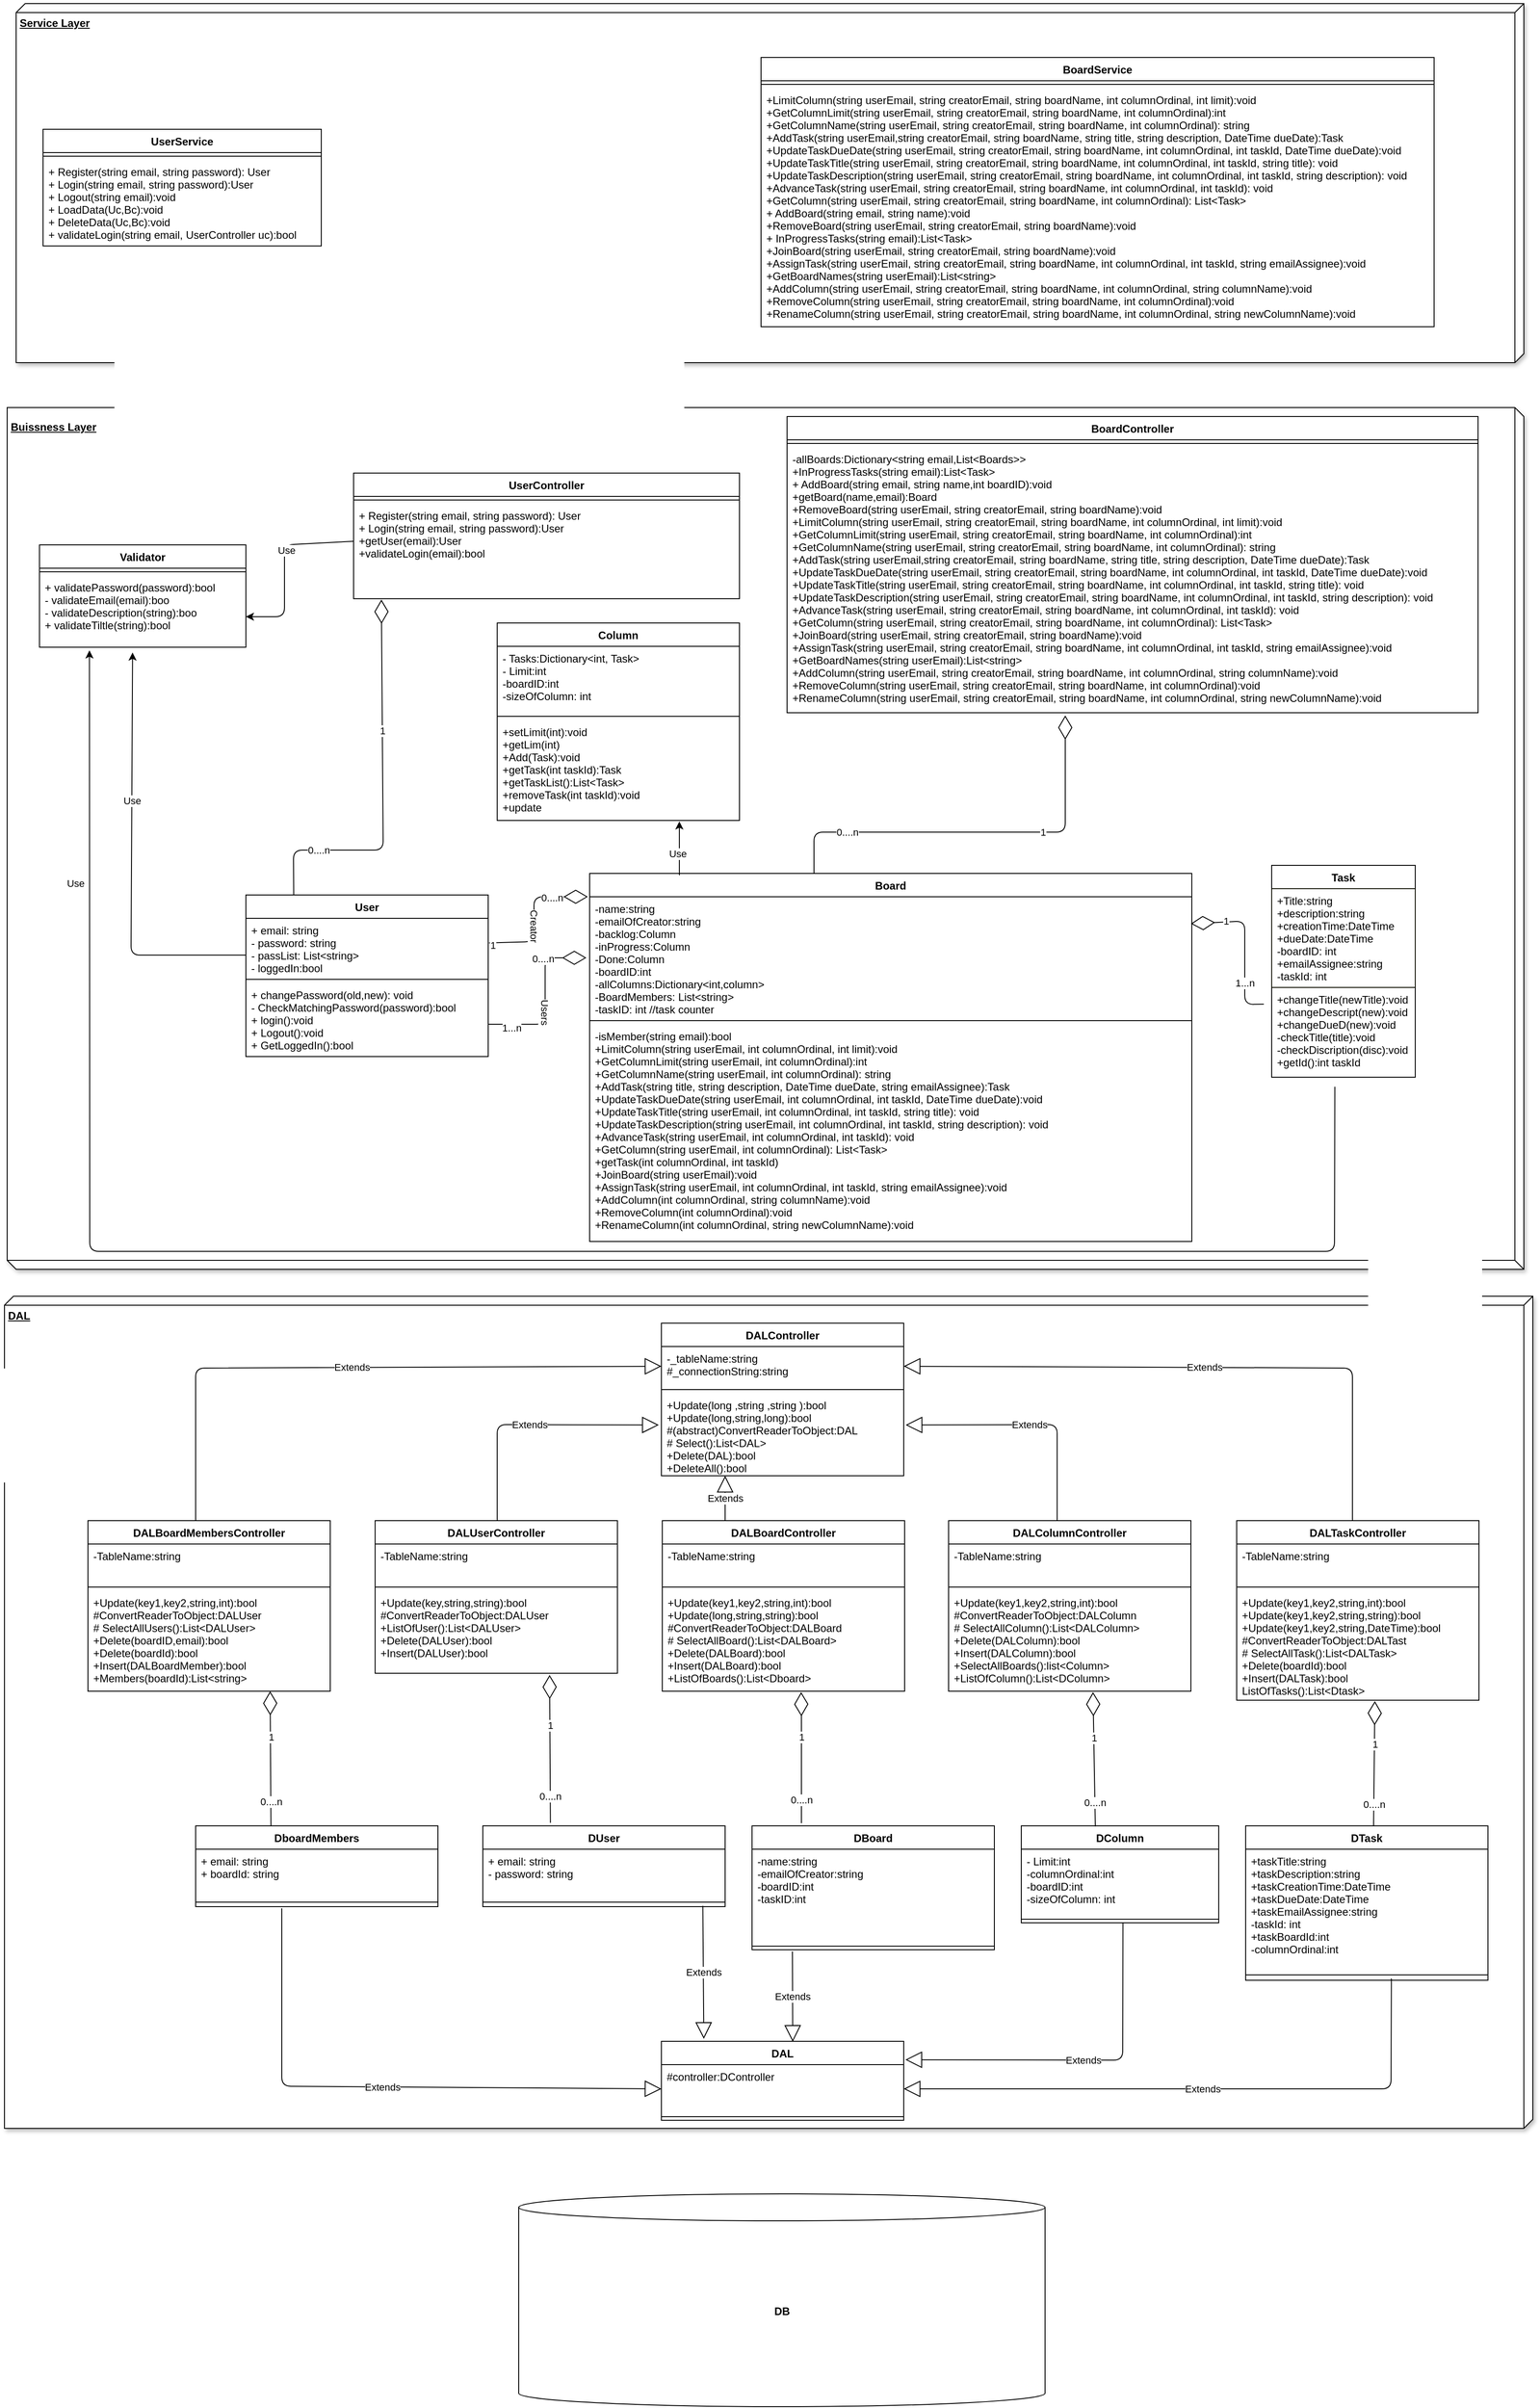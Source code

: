 <mxfile version="14.5.1" type="device"><diagram id="-UawwSLYcV3KnM52v56i" name="‫עמוד-1‬"><mxGraphModel dx="768" dy="5163" grid="1" gridSize="10" guides="1" tooltips="1" connect="1" arrows="1" fold="1" page="1" pageScale="1" pageWidth="3300" pageHeight="4681" math="0" shadow="0"><root><mxCell id="0"/><mxCell id="1" parent="0"/><mxCell id="hSRrn9K8613Z1AMQ--N6-12" value="&lt;b&gt;&lt;font style=&quot;font-size: 12px&quot;&gt;Buissness Layer&lt;/font&gt;&lt;/b&gt;" style="verticalAlign=top;align=left;spacingTop=8;spacingLeft=2;spacingRight=12;shape=cube;size=10;direction=west;fontStyle=4;html=1;shadow=1;container=1;" parent="1" vertex="1"><mxGeometry x="810" y="-2650" width="1690" height="960" as="geometry"/></mxCell><mxCell id="V9Ifw0niWRjhDq6Z4Wh7-1" value="User" style="swimlane;fontStyle=1;align=center;verticalAlign=top;childLayout=stackLayout;horizontal=1;startSize=26;horizontalStack=0;resizeParent=1;resizeParentMax=0;resizeLast=0;collapsible=1;marginBottom=0;" parent="1" vertex="1"><mxGeometry x="1076" y="-2107" width="270" height="180" as="geometry"/></mxCell><mxCell id="V9Ifw0niWRjhDq6Z4Wh7-2" value="+ email: string&#10;- password: string&#10;- passList: List&lt;string&gt;&#10;- loggedIn:bool&#10;" style="text;strokeColor=none;fillColor=none;align=left;verticalAlign=top;spacingLeft=4;spacingRight=4;overflow=hidden;rotatable=0;points=[[0,0.5],[1,0.5]];portConstraint=eastwest;" parent="V9Ifw0niWRjhDq6Z4Wh7-1" vertex="1"><mxGeometry y="26" width="270" height="64" as="geometry"/></mxCell><mxCell id="V9Ifw0niWRjhDq6Z4Wh7-3" value="" style="line;strokeWidth=1;fillColor=none;align=left;verticalAlign=middle;spacingTop=-1;spacingLeft=3;spacingRight=3;rotatable=0;labelPosition=right;points=[];portConstraint=eastwest;" parent="V9Ifw0niWRjhDq6Z4Wh7-1" vertex="1"><mxGeometry y="90" width="270" height="8" as="geometry"/></mxCell><mxCell id="V9Ifw0niWRjhDq6Z4Wh7-4" value="+ changePassword(old,new): void&#10;- CheckMatchingPassword(password):bool&#10;+ login():void&#10;+ Logout():void&#10;+ GetLoggedIn():bool" style="text;strokeColor=none;fillColor=none;align=left;verticalAlign=top;spacingLeft=4;spacingRight=4;overflow=hidden;rotatable=0;points=[[0,0.5],[1,0.5]];portConstraint=eastwest;" parent="V9Ifw0niWRjhDq6Z4Wh7-1" vertex="1"><mxGeometry y="98" width="270" height="82" as="geometry"/></mxCell><mxCell id="V9Ifw0niWRjhDq6Z4Wh7-5" value="Task" style="swimlane;fontStyle=1;align=center;verticalAlign=top;childLayout=stackLayout;horizontal=1;startSize=26;horizontalStack=0;resizeParent=1;resizeParentMax=0;resizeLast=0;collapsible=1;marginBottom=0;" parent="1" vertex="1"><mxGeometry x="2219" y="-2140" width="160" height="236" as="geometry"/></mxCell><mxCell id="V9Ifw0niWRjhDq6Z4Wh7-6" value="+Title:string&#10;+description:string&#10;+creationTime:DateTime&#10;+dueDate:DateTime&#10;-boardID: int&#10;+emailAssignee:string&#10;-taskId: int" style="text;strokeColor=#0E0F02;align=left;verticalAlign=top;spacingLeft=4;spacingRight=4;overflow=hidden;rotatable=0;points=[[0,0.5],[1,0.5]];portConstraint=eastwest;shadow=0;fillColor=#ffffff;" parent="V9Ifw0niWRjhDq6Z4Wh7-5" vertex="1"><mxGeometry y="26" width="160" height="110" as="geometry"/></mxCell><mxCell id="V9Ifw0niWRjhDq6Z4Wh7-8" value="+changeTitle(newTitle):void&#10;+changeDescript(new):void&#10;+changeDueD(new):void&#10;-checkTitle(title):void&#10;-checkDiscription(disc):void&#10;+getId():int taskId" style="text;strokeColor=none;fillColor=none;align=left;verticalAlign=top;spacingLeft=4;spacingRight=4;overflow=hidden;rotatable=0;points=[[0,0.5],[1,0.5]];portConstraint=eastwest;" parent="V9Ifw0niWRjhDq6Z4Wh7-5" vertex="1"><mxGeometry y="136" width="160" height="100" as="geometry"/></mxCell><mxCell id="V9Ifw0niWRjhDq6Z4Wh7-9" value="Board" style="swimlane;fontStyle=1;align=center;verticalAlign=top;childLayout=stackLayout;horizontal=1;startSize=26;horizontalStack=0;resizeParent=1;resizeParentMax=0;resizeLast=0;collapsible=1;marginBottom=0;" parent="1" vertex="1"><mxGeometry x="1459" y="-2131" width="671" height="410" as="geometry"/></mxCell><mxCell id="V9Ifw0niWRjhDq6Z4Wh7-10" value="-name:string&#10;-emailOfCreator:string&#10;-backlog:Column&#10;-inProgress:Column&#10;-Done:Column&#10;-boardID:int&#10;-allColumns:Dictionary&lt;int,column&gt;&#10;-BoardMembers: List&lt;string&gt;&#10;-taskID: int //task counter" style="text;strokeColor=none;fillColor=none;align=left;verticalAlign=top;spacingLeft=4;spacingRight=4;overflow=hidden;rotatable=0;points=[[0,0.5],[1,0.5]];portConstraint=eastwest;" parent="V9Ifw0niWRjhDq6Z4Wh7-9" vertex="1"><mxGeometry y="26" width="671" height="134" as="geometry"/></mxCell><mxCell id="V9Ifw0niWRjhDq6Z4Wh7-11" value="" style="line;strokeWidth=1;fillColor=none;align=left;verticalAlign=middle;spacingTop=-1;spacingLeft=3;spacingRight=3;rotatable=0;labelPosition=right;points=[];portConstraint=eastwest;" parent="V9Ifw0niWRjhDq6Z4Wh7-9" vertex="1"><mxGeometry y="160" width="671" height="8" as="geometry"/></mxCell><mxCell id="V9Ifw0niWRjhDq6Z4Wh7-12" value="-isMember(string email):bool&#10;+LimitColumn(string userEmail, int columnOrdinal, int limit):void&#10;+GetColumnLimit(string userEmail, int columnOrdinal):int&#10;+GetColumnName(string userEmail, int columnOrdinal): string&#10;+AddTask(string title, string description, DateTime dueDate, string emailAssignee):Task&#10;+UpdateTaskDueDate(string userEmail, int columnOrdinal, int taskId, DateTime dueDate):void&#10;+UpdateTaskTitle(string userEmail, int columnOrdinal, int taskId, string title): void&#10;+UpdateTaskDescription(string userEmail, int columnOrdinal, int taskId, string description): void&#10;+AdvanceTask(string userEmail, int columnOrdinal, int taskId): void&#10;+GetColumn(string userEmail, int columnOrdinal): List&lt;Task&gt;&#10;+getTask(int columnOrdinal, int taskId)&#10;+JoinBoard(string userEmail):void&#10;+AssignTask(string userEmail, int columnOrdinal, int taskId, string emailAssignee):void&#10;+AddColumn(int columnOrdinal, string columnName):void&#10;+RemoveColumn(int columnOrdinal):void&#10;+RenameColumn(int columnOrdinal, string newColumnName):void&#10;" style="text;strokeColor=none;fillColor=none;align=left;verticalAlign=top;spacingLeft=4;spacingRight=4;overflow=hidden;rotatable=0;points=[[0,0.5],[1,0.5]];portConstraint=eastwest;" parent="V9Ifw0niWRjhDq6Z4Wh7-9" vertex="1"><mxGeometry y="168" width="671" height="242" as="geometry"/></mxCell><mxCell id="V9Ifw0niWRjhDq6Z4Wh7-23" value="UserController" style="swimlane;fontStyle=1;align=center;verticalAlign=top;childLayout=stackLayout;horizontal=1;startSize=26;horizontalStack=0;resizeParent=1;resizeParentMax=0;resizeLast=0;collapsible=1;marginBottom=0;" parent="1" vertex="1"><mxGeometry x="1196" y="-2577" width="430" height="140" as="geometry"/></mxCell><mxCell id="V9Ifw0niWRjhDq6Z4Wh7-25" value="" style="line;strokeWidth=1;fillColor=none;align=left;verticalAlign=middle;spacingTop=-1;spacingLeft=3;spacingRight=3;rotatable=0;labelPosition=right;points=[];portConstraint=eastwest;" parent="V9Ifw0niWRjhDq6Z4Wh7-23" vertex="1"><mxGeometry y="26" width="430" height="8" as="geometry"/></mxCell><mxCell id="V9Ifw0niWRjhDq6Z4Wh7-26" value="+ Register(string email, string password): User&#10;+ Login(string email, string password):User&#10;+getUser(email):User&#10;+validateLogin(email):bool&#10;&#10;" style="text;strokeColor=none;fillColor=none;align=left;verticalAlign=top;spacingLeft=4;spacingRight=4;overflow=hidden;rotatable=0;points=[[0,0.5],[1,0.5]];portConstraint=eastwest;" parent="V9Ifw0niWRjhDq6Z4Wh7-23" vertex="1"><mxGeometry y="34" width="430" height="106" as="geometry"/></mxCell><mxCell id="2QGvSO2Ie5XMsrvoMp8g-1" value="" style="endArrow=diamondThin;endFill=0;endSize=24;html=1;entryX=0.072;entryY=1.009;entryDx=0;entryDy=0;entryPerimeter=0;" parent="1" target="V9Ifw0niWRjhDq6Z4Wh7-26" edge="1"><mxGeometry width="160" relative="1" as="geometry"><mxPoint x="1129.29" y="-2107" as="sourcePoint"/><mxPoint x="1228" y="-2247" as="targetPoint"/><Array as="points"><mxPoint x="1129" y="-2157"/><mxPoint x="1229" y="-2157"/></Array></mxGeometry></mxCell><mxCell id="2QGvSO2Ie5XMsrvoMp8g-2" value="0....n" style="edgeLabel;html=1;align=center;verticalAlign=middle;resizable=0;points=[];" parent="2QGvSO2Ie5XMsrvoMp8g-1" vertex="1" connectable="0"><mxGeometry x="-0.638" relative="1" as="geometry"><mxPoint as="offset"/></mxGeometry></mxCell><mxCell id="2QGvSO2Ie5XMsrvoMp8g-3" value="1" style="edgeLabel;html=1;align=center;verticalAlign=middle;resizable=0;points=[];" parent="2QGvSO2Ie5XMsrvoMp8g-1" vertex="1" connectable="0"><mxGeometry x="0.32" relative="1" as="geometry"><mxPoint as="offset"/></mxGeometry></mxCell><mxCell id="2QGvSO2Ie5XMsrvoMp8g-9" value="" style="endArrow=diamondThin;endFill=0;endSize=24;html=1;exitX=0.008;exitY=0.063;exitDx=0;exitDy=0;exitPerimeter=0;" parent="1" edge="1"><mxGeometry x="-0.025" y="10" width="160" relative="1" as="geometry"><mxPoint x="2210.28" y="-1985.4" as="sourcePoint"/><mxPoint x="2129" y="-2075" as="targetPoint"/><Array as="points"><mxPoint x="2189" y="-1985"/><mxPoint x="2189" y="-2038"/><mxPoint x="2189" y="-2015"/><mxPoint x="2189" y="-2078"/></Array><mxPoint as="offset"/></mxGeometry></mxCell><mxCell id="2QGvSO2Ie5XMsrvoMp8g-10" value="1...n" style="edgeLabel;html=1;align=center;verticalAlign=middle;resizable=0;points=[];" parent="2QGvSO2Ie5XMsrvoMp8g-9" vertex="1" connectable="0"><mxGeometry x="-0.584" relative="1" as="geometry"><mxPoint as="offset"/></mxGeometry></mxCell><mxCell id="2QGvSO2Ie5XMsrvoMp8g-11" value="1" style="edgeLabel;html=1;align=center;verticalAlign=middle;resizable=0;points=[];" parent="2QGvSO2Ie5XMsrvoMp8g-9" vertex="1" connectable="0"><mxGeometry x="0.651" y="-1" relative="1" as="geometry"><mxPoint as="offset"/></mxGeometry></mxCell><mxCell id="2QGvSO2Ie5XMsrvoMp8g-13" value="BoardController" style="swimlane;fontStyle=1;align=center;verticalAlign=top;childLayout=stackLayout;horizontal=1;startSize=26;horizontalStack=0;resizeParent=1;resizeParentMax=0;resizeLast=0;collapsible=1;marginBottom=0;" parent="1" vertex="1"><mxGeometry x="1679" y="-2640" width="770" height="330" as="geometry"/></mxCell><mxCell id="2QGvSO2Ie5XMsrvoMp8g-14" value="" style="line;strokeWidth=1;fillColor=none;align=left;verticalAlign=middle;spacingTop=-1;spacingLeft=3;spacingRight=3;rotatable=0;labelPosition=right;points=[];portConstraint=eastwest;" parent="2QGvSO2Ie5XMsrvoMp8g-13" vertex="1"><mxGeometry y="26" width="770" height="8" as="geometry"/></mxCell><mxCell id="2QGvSO2Ie5XMsrvoMp8g-15" value="-allBoards:Dictionary&lt;string email,List&lt;Boards&gt;&gt;&#10;+InProgressTasks(string email):List&lt;Task&gt;&#10;+ AddBoard(string email, string name,int boardID):void&#10;+getBoard(name,email):Board&#10;+RemoveBoard(string userEmail, string creatorEmail, string boardName):void&#10;+LimitColumn(string userEmail, string creatorEmail, string boardName, int columnOrdinal, int limit):void&#10;+GetColumnLimit(string userEmail, string creatorEmail, string boardName, int columnOrdinal):int&#10;+GetColumnName(string userEmail, string creatorEmail, string boardName, int columnOrdinal): string&#10;+AddTask(string userEmail,string creatorEmail, string boardName, string title, string description, DateTime dueDate):Task&#10;+UpdateTaskDueDate(string userEmail, string creatorEmail, string boardName, int columnOrdinal, int taskId, DateTime dueDate):void&#10;+UpdateTaskTitle(string userEmail, string creatorEmail, string boardName, int columnOrdinal, int taskId, string title): void&#10;+UpdateTaskDescription(string userEmail, string creatorEmail, string boardName, int columnOrdinal, int taskId, string description): void&#10;+AdvanceTask(string userEmail, string creatorEmail, string boardName, int columnOrdinal, int taskId): void&#10;+GetColumn(string userEmail, string creatorEmail, string boardName, int columnOrdinal): List&lt;Task&gt;&#10;+JoinBoard(string userEmail, string creatorEmail, string boardName):void&#10;+AssignTask(string userEmail, string creatorEmail, string boardName, int columnOrdinal, int taskId, string emailAssignee):void&#10;+GetBoardNames(string userEmail):List&lt;string&gt;&#10;+AddColumn(string userEmail, string creatorEmail, string boardName, int columnOrdinal, string columnName):void&#10;+RemoveColumn(string userEmail, string creatorEmail, string boardName, int columnOrdinal):void&#10;+RenameColumn(string userEmail, string creatorEmail, string boardName, int columnOrdinal, string newColumnName):void&#10;&#10;&#10;" style="text;strokeColor=none;fillColor=none;align=left;verticalAlign=top;spacingLeft=4;spacingRight=4;overflow=hidden;rotatable=0;points=[[0,0.5],[1,0.5]];portConstraint=eastwest;" parent="2QGvSO2Ie5XMsrvoMp8g-13" vertex="1"><mxGeometry y="34" width="770" height="296" as="geometry"/></mxCell><mxCell id="2QGvSO2Ie5XMsrvoMp8g-33" value="" style="endArrow=diamondThin;endFill=0;endSize=24;html=1;exitX=1.003;exitY=0.857;exitDx=0;exitDy=0;exitPerimeter=0;" parent="1" edge="1"><mxGeometry width="160" relative="1" as="geometry"><mxPoint x="1346" y="-1963.016" as="sourcePoint"/><mxPoint x="1455.4" y="-2037" as="targetPoint"/><Array as="points"><mxPoint x="1409.4" y="-1963"/><mxPoint x="1409.42" y="-2037"/></Array></mxGeometry></mxCell><mxCell id="2QGvSO2Ie5XMsrvoMp8g-34" value="1...n" style="edgeLabel;html=1;align=center;verticalAlign=middle;resizable=0;points=[];" parent="2QGvSO2Ie5XMsrvoMp8g-33" vertex="1" connectable="0"><mxGeometry x="-0.584" relative="1" as="geometry"><mxPoint x="-12.69" y="3.36" as="offset"/></mxGeometry></mxCell><mxCell id="2QGvSO2Ie5XMsrvoMp8g-35" value="0....n" style="edgeLabel;html=1;align=center;verticalAlign=middle;resizable=0;points=[];" parent="2QGvSO2Ie5XMsrvoMp8g-33" vertex="1" connectable="0"><mxGeometry x="0.651" y="-1" relative="1" as="geometry"><mxPoint x="-17" as="offset"/></mxGeometry></mxCell><mxCell id="2QGvSO2Ie5XMsrvoMp8g-36" value="Users" style="edgeLabel;html=1;align=center;verticalAlign=middle;resizable=0;points=[];rotation=90;" parent="2QGvSO2Ie5XMsrvoMp8g-33" vertex="1" connectable="0"><mxGeometry x="-0.236" y="-1" relative="1" as="geometry"><mxPoint x="-1" y="-7.02" as="offset"/></mxGeometry></mxCell><mxCell id="2QGvSO2Ie5XMsrvoMp8g-37" value="" style="endArrow=diamondThin;endFill=0;endSize=24;html=1;" parent="1" edge="1"><mxGeometry width="160" relative="1" as="geometry"><mxPoint x="1709" y="-2131" as="sourcePoint"/><mxPoint x="1989" y="-2307" as="targetPoint"/><Array as="points"><mxPoint x="1709" y="-2177"/><mxPoint x="1989" y="-2177"/></Array></mxGeometry></mxCell><mxCell id="2QGvSO2Ie5XMsrvoMp8g-38" value="0....n" style="edgeLabel;html=1;align=center;verticalAlign=middle;resizable=0;points=[];" parent="2QGvSO2Ie5XMsrvoMp8g-37" vertex="1" connectable="0"><mxGeometry x="-0.638" relative="1" as="geometry"><mxPoint as="offset"/></mxGeometry></mxCell><mxCell id="2QGvSO2Ie5XMsrvoMp8g-39" value="1" style="edgeLabel;html=1;align=center;verticalAlign=middle;resizable=0;points=[];" parent="2QGvSO2Ie5XMsrvoMp8g-37" vertex="1" connectable="0"><mxGeometry x="0.32" relative="1" as="geometry"><mxPoint as="offset"/></mxGeometry></mxCell><mxCell id="Sh3NzAyfE5UAMUotjdig-1" value="Validator" style="swimlane;fontStyle=1;align=center;verticalAlign=top;childLayout=stackLayout;horizontal=1;startSize=26;horizontalStack=0;resizeParent=1;resizeParentMax=0;resizeLast=0;collapsible=1;marginBottom=0;" parent="1" vertex="1"><mxGeometry x="846" y="-2497" width="230" height="114" as="geometry"/></mxCell><mxCell id="Sh3NzAyfE5UAMUotjdig-2" value="" style="line;strokeWidth=1;fillColor=none;align=left;verticalAlign=middle;spacingTop=-1;spacingLeft=3;spacingRight=3;rotatable=0;labelPosition=right;points=[];portConstraint=eastwest;" parent="Sh3NzAyfE5UAMUotjdig-1" vertex="1"><mxGeometry y="26" width="230" height="8" as="geometry"/></mxCell><mxCell id="Sh3NzAyfE5UAMUotjdig-3" value="+ validatePassword(password):bool&#10;- validateEmail(email):boo&#10;- validateDescription(string):boo&#10;+ validateTiltle(string):bool" style="text;strokeColor=none;fillColor=none;align=left;verticalAlign=top;spacingLeft=4;spacingRight=4;overflow=hidden;rotatable=0;points=[[0,0.5],[1,0.5]];portConstraint=eastwest;" parent="Sh3NzAyfE5UAMUotjdig-1" vertex="1"><mxGeometry y="34" width="230" height="80" as="geometry"/></mxCell><mxCell id="Sh3NzAyfE5UAMUotjdig-5" value="" style="endArrow=classic;html=1;entryX=0.451;entryY=1.074;entryDx=0;entryDy=0;entryPerimeter=0;" parent="1" target="Sh3NzAyfE5UAMUotjdig-3" edge="1"><mxGeometry width="50" height="50" relative="1" as="geometry"><mxPoint x="1076" y="-2040" as="sourcePoint"/><mxPoint x="1066" y="-2097" as="targetPoint"/><Array as="points"><mxPoint x="948" y="-2040"/></Array></mxGeometry></mxCell><mxCell id="Sh3NzAyfE5UAMUotjdig-6" value="Use" style="edgeLabel;html=1;align=center;verticalAlign=middle;resizable=0;points=[];" parent="Sh3NzAyfE5UAMUotjdig-5" vertex="1" connectable="0"><mxGeometry x="0.285" relative="1" as="geometry"><mxPoint y="-1" as="offset"/></mxGeometry></mxCell><mxCell id="RVjnoYkq9xUzP_6Hn93i-1" value="&lt;b&gt;&lt;font style=&quot;font-size: 12px&quot;&gt;Service Layer&lt;/font&gt;&lt;/b&gt;" style="verticalAlign=top;align=left;spacingTop=8;spacingLeft=2;spacingRight=12;shape=cube;size=10;direction=south;fontStyle=4;html=1;shadow=1;" parent="1" vertex="1"><mxGeometry x="820" y="-3100" width="1680" height="400" as="geometry"/></mxCell><mxCell id="RVjnoYkq9xUzP_6Hn93i-2" value="UserService" style="swimlane;fontStyle=1;align=center;verticalAlign=top;childLayout=stackLayout;horizontal=1;startSize=26;horizontalStack=0;resizeParent=1;resizeParentMax=0;resizeLast=0;collapsible=1;marginBottom=0;" parent="1" vertex="1"><mxGeometry x="850" y="-2960" width="310" height="130" as="geometry"/></mxCell><mxCell id="RVjnoYkq9xUzP_6Hn93i-3" value="" style="line;strokeWidth=1;fillColor=none;align=left;verticalAlign=middle;spacingTop=-1;spacingLeft=3;spacingRight=3;rotatable=0;labelPosition=right;points=[];portConstraint=eastwest;" parent="RVjnoYkq9xUzP_6Hn93i-2" vertex="1"><mxGeometry y="26" width="310" height="8" as="geometry"/></mxCell><mxCell id="RVjnoYkq9xUzP_6Hn93i-4" value="+ Register(string email, string password): User&#10;+ Login(string email, string password):User&#10;+ Logout(string email):void&#10;+ LoadData(Uc,Bc):void&#10;+ DeleteData(Uc,Bc):void&#10;+ validateLogin(string email, UserController uc):bool&#10;" style="text;strokeColor=none;fillColor=none;align=left;verticalAlign=top;spacingLeft=4;spacingRight=4;overflow=hidden;rotatable=0;points=[[0,0.5],[1,0.5]];portConstraint=eastwest;" parent="RVjnoYkq9xUzP_6Hn93i-2" vertex="1"><mxGeometry y="34" width="310" height="96" as="geometry"/></mxCell><mxCell id="RVjnoYkq9xUzP_6Hn93i-5" value="BoardService" style="swimlane;fontStyle=1;align=center;verticalAlign=top;childLayout=stackLayout;horizontal=1;startSize=26;horizontalStack=0;resizeParent=1;resizeParentMax=0;resizeLast=0;collapsible=1;marginBottom=0;" parent="1" vertex="1"><mxGeometry x="1650" y="-3040" width="750" height="300" as="geometry"/></mxCell><mxCell id="RVjnoYkq9xUzP_6Hn93i-6" value="" style="line;strokeWidth=1;fillColor=none;align=left;verticalAlign=middle;spacingTop=-1;spacingLeft=3;spacingRight=3;rotatable=0;labelPosition=right;points=[];portConstraint=eastwest;" parent="RVjnoYkq9xUzP_6Hn93i-5" vertex="1"><mxGeometry y="26" width="750" height="8" as="geometry"/></mxCell><mxCell id="RVjnoYkq9xUzP_6Hn93i-7" value="+LimitColumn(string userEmail, string creatorEmail, string boardName, int columnOrdinal, int limit):void&#10;+GetColumnLimit(string userEmail, string creatorEmail, string boardName, int columnOrdinal):int&#10;+GetColumnName(string userEmail, string creatorEmail, string boardName, int columnOrdinal): string&#10;+AddTask(string userEmail,string creatorEmail, string boardName, string title, string description, DateTime dueDate):Task&#10;+UpdateTaskDueDate(string userEmail, string creatorEmail, string boardName, int columnOrdinal, int taskId, DateTime dueDate):void&#10;+UpdateTaskTitle(string userEmail, string creatorEmail, string boardName, int columnOrdinal, int taskId, string title): void&#10;+UpdateTaskDescription(string userEmail, string creatorEmail, string boardName, int columnOrdinal, int taskId, string description): void&#10;+AdvanceTask(string userEmail, string creatorEmail, string boardName, int columnOrdinal, int taskId): void&#10;+GetColumn(string userEmail, string creatorEmail, string boardName, int columnOrdinal): List&lt;Task&gt;&#10;+ AddBoard(string email, string name):void&#10;+RemoveBoard(string userEmail, string creatorEmail, string boardName):void&#10;+ InProgressTasks(string email):List&lt;Task&gt;&#10;+JoinBoard(string userEmail, string creatorEmail, string boardName):void&#10;+AssignTask(string userEmail, string creatorEmail, string boardName, int columnOrdinal, int taskId, string emailAssignee):void&#10;+GetBoardNames(string userEmail):List&lt;string&gt;&#10;+AddColumn(string userEmail, string creatorEmail, string boardName, int columnOrdinal, string columnName):void&#10;+RemoveColumn(string userEmail, string creatorEmail, string boardName, int columnOrdinal):void&#10;+RenameColumn(string userEmail, string creatorEmail, string boardName, int columnOrdinal, string newColumnName):void" style="text;strokeColor=none;fillColor=none;align=left;verticalAlign=top;spacingLeft=4;spacingRight=4;overflow=hidden;rotatable=0;points=[[0,0.5],[1,0.5]];portConstraint=eastwest;" parent="RVjnoYkq9xUzP_6Hn93i-5" vertex="1"><mxGeometry y="34" width="750" height="266" as="geometry"/></mxCell><mxCell id="2QGvSO2Ie5XMsrvoMp8g-4" value="" style="endArrow=diamondThin;endFill=0;endSize=24;html=1;exitX=1;exitY=0.84;exitDx=0;exitDy=0;exitPerimeter=0;" parent="1" edge="1"><mxGeometry width="160" relative="1" as="geometry"><mxPoint x="1347.0" y="-2053.64" as="sourcePoint"/><mxPoint x="1457" y="-2105" as="targetPoint"/><Array as="points"><mxPoint x="1397" y="-2055"/><mxPoint x="1397" y="-2105"/></Array></mxGeometry></mxCell><mxCell id="2QGvSO2Ie5XMsrvoMp8g-7" value="1" style="edgeLabel;html=1;align=center;verticalAlign=middle;resizable=0;points=[];" parent="2QGvSO2Ie5XMsrvoMp8g-4" vertex="1" connectable="0"><mxGeometry x="-0.584" relative="1" as="geometry"><mxPoint x="-30" y="3.36" as="offset"/></mxGeometry></mxCell><mxCell id="2QGvSO2Ie5XMsrvoMp8g-8" value="0....n" style="edgeLabel;html=1;align=center;verticalAlign=middle;resizable=0;points=[];" parent="2QGvSO2Ie5XMsrvoMp8g-4" vertex="1" connectable="0"><mxGeometry x="0.651" y="-1" relative="1" as="geometry"><mxPoint x="-11.98" as="offset"/></mxGeometry></mxCell><mxCell id="2QGvSO2Ie5XMsrvoMp8g-16" value="Creator" style="edgeLabel;html=1;align=center;verticalAlign=middle;resizable=0;points=[];rotation=90;" parent="2QGvSO2Ie5XMsrvoMp8g-4" vertex="1" connectable="0"><mxGeometry x="-0.236" y="-1" relative="1" as="geometry"><mxPoint x="-1" y="-7.02" as="offset"/></mxGeometry></mxCell><mxCell id="Sh3NzAyfE5UAMUotjdig-7" value="" style="endArrow=classic;html=1;exitX=0;exitY=0.396;exitDx=0;exitDy=0;exitPerimeter=0;" parent="1" source="V9Ifw0niWRjhDq6Z4Wh7-26" edge="1"><mxGeometry width="50" height="50" relative="1" as="geometry"><mxPoint x="1196" y="-2417" as="sourcePoint"/><mxPoint x="1076" y="-2417" as="targetPoint"/><Array as="points"><mxPoint x="1119" y="-2497"/><mxPoint x="1119" y="-2417"/></Array></mxGeometry></mxCell><mxCell id="Sh3NzAyfE5UAMUotjdig-8" value="Use" style="edgeLabel;html=1;align=center;verticalAlign=middle;resizable=0;points=[];" parent="Sh3NzAyfE5UAMUotjdig-7" vertex="1" connectable="0"><mxGeometry x="-0.177" y="2" relative="1" as="geometry"><mxPoint as="offset"/></mxGeometry></mxCell><mxCell id="RVjnoYkq9xUzP_6Hn93i-18" value="Column" style="swimlane;fontStyle=1;align=center;verticalAlign=top;childLayout=stackLayout;horizontal=1;startSize=26;horizontalStack=0;resizeParent=1;resizeParentMax=0;resizeLast=0;collapsible=1;marginBottom=0;" parent="1" vertex="1"><mxGeometry x="1356" y="-2410" width="270" height="220" as="geometry"/></mxCell><mxCell id="RVjnoYkq9xUzP_6Hn93i-19" value="- Tasks:Dictionary&lt;int, Task&gt;&#10;- Limit:int&#10;-boardID:int&#10;-sizeOfColumn: int" style="text;strokeColor=none;fillColor=none;align=left;verticalAlign=top;spacingLeft=4;spacingRight=4;overflow=hidden;rotatable=0;points=[[0,0.5],[1,0.5]];portConstraint=eastwest;" parent="RVjnoYkq9xUzP_6Hn93i-18" vertex="1"><mxGeometry y="26" width="270" height="74" as="geometry"/></mxCell><mxCell id="RVjnoYkq9xUzP_6Hn93i-20" value="" style="line;strokeWidth=1;fillColor=none;align=left;verticalAlign=middle;spacingTop=-1;spacingLeft=3;spacingRight=3;rotatable=0;labelPosition=right;points=[];portConstraint=eastwest;" parent="RVjnoYkq9xUzP_6Hn93i-18" vertex="1"><mxGeometry y="100" width="270" height="8" as="geometry"/></mxCell><mxCell id="RVjnoYkq9xUzP_6Hn93i-21" value="+setLimit(int):void&#10;+getLim(int)&#10;+Add(Task):void&#10;+getTask(int taskId):Task&#10;+getTaskList():List&lt;Task&gt;&#10;+removeTask(int taskId):void&#10;+update" style="text;strokeColor=none;fillColor=none;align=left;verticalAlign=top;spacingLeft=4;spacingRight=4;overflow=hidden;rotatable=0;points=[[0,0.5],[1,0.5]];portConstraint=eastwest;" parent="RVjnoYkq9xUzP_6Hn93i-18" vertex="1"><mxGeometry y="108" width="270" height="112" as="geometry"/></mxCell><mxCell id="RVjnoYkq9xUzP_6Hn93i-22" value="" style="endArrow=classic;html=1;" parent="1" edge="1"><mxGeometry width="50" height="50" relative="1" as="geometry"><mxPoint x="1559" y="-2129" as="sourcePoint"/><mxPoint x="1559" y="-2189" as="targetPoint"/></mxGeometry></mxCell><mxCell id="RVjnoYkq9xUzP_6Hn93i-23" value="Use" style="edgeLabel;html=1;align=center;verticalAlign=middle;resizable=0;points=[];" parent="RVjnoYkq9xUzP_6Hn93i-22" vertex="1" connectable="0"><mxGeometry x="-0.177" y="2" relative="1" as="geometry"><mxPoint as="offset"/></mxGeometry></mxCell><mxCell id="RVjnoYkq9xUzP_6Hn93i-26" value="" style="endArrow=classic;html=1;entryX=0.242;entryY=1.044;entryDx=0;entryDy=0;entryPerimeter=0;exitX=0.44;exitY=1.106;exitDx=0;exitDy=0;exitPerimeter=0;" parent="1" source="V9Ifw0niWRjhDq6Z4Wh7-8" target="Sh3NzAyfE5UAMUotjdig-3" edge="1"><mxGeometry width="50" height="50" relative="1" as="geometry"><mxPoint x="2217" y="-1864.46" as="sourcePoint"/><mxPoint x="2090.73" y="-2201.54" as="targetPoint"/><Array as="points"><mxPoint x="2289" y="-1710"/><mxPoint x="902" y="-1710"/></Array></mxGeometry></mxCell><mxCell id="RVjnoYkq9xUzP_6Hn93i-27" value="Use" style="edgeLabel;html=1;align=center;verticalAlign=middle;resizable=0;points=[];" parent="RVjnoYkq9xUzP_6Hn93i-26" vertex="1" connectable="0"><mxGeometry x="0.285" relative="1" as="geometry"><mxPoint x="-147.46" y="-410" as="offset"/></mxGeometry></mxCell><mxCell id="hSRrn9K8613Z1AMQ--N6-13" value="&lt;b&gt;&lt;font style=&quot;font-size: 12px&quot;&gt;DAL&lt;/font&gt;&lt;/b&gt;" style="verticalAlign=top;align=left;spacingTop=8;spacingLeft=2;spacingRight=12;shape=cube;size=10;direction=south;fontStyle=4;html=1;shadow=1;" parent="1" vertex="1"><mxGeometry x="807" y="-1660" width="1703" height="927" as="geometry"/></mxCell><mxCell id="hSRrn9K8613Z1AMQ--N6-27" value="DUser" style="swimlane;fontStyle=1;align=center;verticalAlign=top;childLayout=stackLayout;horizontal=1;startSize=26;horizontalStack=0;resizeParent=1;resizeParentMax=0;resizeLast=0;collapsible=1;marginBottom=0;" parent="1" vertex="1"><mxGeometry x="1340" y="-1070" width="270" height="90" as="geometry"/></mxCell><mxCell id="hSRrn9K8613Z1AMQ--N6-28" value="+ email: string&#10;- password: string&#10;" style="text;strokeColor=none;fillColor=none;align=left;verticalAlign=top;spacingLeft=4;spacingRight=4;overflow=hidden;rotatable=0;points=[[0,0.5],[1,0.5]];portConstraint=eastwest;" parent="hSRrn9K8613Z1AMQ--N6-27" vertex="1"><mxGeometry y="26" width="270" height="54" as="geometry"/></mxCell><mxCell id="hSRrn9K8613Z1AMQ--N6-29" value="" style="line;strokeWidth=1;fillColor=none;align=left;verticalAlign=middle;spacingTop=-1;spacingLeft=3;spacingRight=3;rotatable=0;labelPosition=right;points=[];portConstraint=eastwest;" parent="hSRrn9K8613Z1AMQ--N6-27" vertex="1"><mxGeometry y="80" width="270" height="10" as="geometry"/></mxCell><mxCell id="hSRrn9K8613Z1AMQ--N6-31" value="DBoard" style="swimlane;fontStyle=1;align=center;verticalAlign=top;childLayout=stackLayout;horizontal=1;startSize=26;horizontalStack=0;resizeParent=1;resizeParentMax=0;resizeLast=0;collapsible=1;marginBottom=0;" parent="1" vertex="1"><mxGeometry x="1640" y="-1070" width="270" height="138" as="geometry"/></mxCell><mxCell id="hSRrn9K8613Z1AMQ--N6-32" value="-name:string&#10;-emailOfCreator:string&#10;-boardID:int&#10;-taskID:int&#10;" style="text;strokeColor=none;fillColor=none;align=left;verticalAlign=top;spacingLeft=4;spacingRight=4;overflow=hidden;rotatable=0;points=[[0,0.5],[1,0.5]];portConstraint=eastwest;" parent="hSRrn9K8613Z1AMQ--N6-31" vertex="1"><mxGeometry y="26" width="270" height="104" as="geometry"/></mxCell><mxCell id="hSRrn9K8613Z1AMQ--N6-33" value="" style="line;strokeWidth=1;fillColor=none;align=left;verticalAlign=middle;spacingTop=-1;spacingLeft=3;spacingRight=3;rotatable=0;labelPosition=right;points=[];portConstraint=eastwest;" parent="hSRrn9K8613Z1AMQ--N6-31" vertex="1"><mxGeometry y="130" width="270" height="8" as="geometry"/></mxCell><mxCell id="hSRrn9K8613Z1AMQ--N6-35" value="DTask" style="swimlane;fontStyle=1;align=center;verticalAlign=top;childLayout=stackLayout;horizontal=1;startSize=26;horizontalStack=0;resizeParent=1;resizeParentMax=0;resizeLast=0;collapsible=1;marginBottom=0;" parent="1" vertex="1"><mxGeometry x="2190" y="-1070" width="270" height="172" as="geometry"/></mxCell><mxCell id="hSRrn9K8613Z1AMQ--N6-36" value="+taskTitle:string&#10;+taskDescription:string&#10;+taskCreationTime:DateTime&#10;+taskDueDate:DateTime&#10;+taskEmailAssignee:string&#10;-taskId: int&#10;+taskBoardId:int&#10;-columnOrdinal:int&#10;" style="text;strokeColor=none;fillColor=none;align=left;verticalAlign=top;spacingLeft=4;spacingRight=4;overflow=hidden;rotatable=0;points=[[0,0.5],[1,0.5]];portConstraint=eastwest;" parent="hSRrn9K8613Z1AMQ--N6-35" vertex="1"><mxGeometry y="26" width="270" height="134" as="geometry"/></mxCell><mxCell id="hSRrn9K8613Z1AMQ--N6-37" value="" style="line;strokeWidth=1;fillColor=none;align=left;verticalAlign=middle;spacingTop=-1;spacingLeft=3;spacingRight=3;rotatable=0;labelPosition=right;points=[];portConstraint=eastwest;" parent="hSRrn9K8613Z1AMQ--N6-35" vertex="1"><mxGeometry y="160" width="270" height="12" as="geometry"/></mxCell><mxCell id="hSRrn9K8613Z1AMQ--N6-39" value="DColumn" style="swimlane;fontStyle=1;align=center;verticalAlign=top;childLayout=stackLayout;horizontal=1;startSize=26;horizontalStack=0;resizeParent=1;resizeParentMax=0;resizeLast=0;collapsible=1;marginBottom=0;" parent="1" vertex="1"><mxGeometry x="1940" y="-1070" width="220" height="108" as="geometry"/></mxCell><mxCell id="hSRrn9K8613Z1AMQ--N6-40" value="- Limit:int&#10;-columnOrdinal:int&#10;-boardID:int&#10;-sizeOfColumn: int&#10;" style="text;strokeColor=none;fillColor=none;align=left;verticalAlign=top;spacingLeft=4;spacingRight=4;overflow=hidden;rotatable=0;points=[[0,0.5],[1,0.5]];portConstraint=eastwest;" parent="hSRrn9K8613Z1AMQ--N6-39" vertex="1"><mxGeometry y="26" width="220" height="74" as="geometry"/></mxCell><mxCell id="hSRrn9K8613Z1AMQ--N6-41" value="" style="line;strokeWidth=1;fillColor=none;align=left;verticalAlign=middle;spacingTop=-1;spacingLeft=3;spacingRight=3;rotatable=0;labelPosition=right;points=[];portConstraint=eastwest;" parent="hSRrn9K8613Z1AMQ--N6-39" vertex="1"><mxGeometry y="100" width="220" height="8" as="geometry"/></mxCell><mxCell id="hSRrn9K8613Z1AMQ--N6-43" value="" style="endArrow=diamondThin;endFill=0;endSize=24;html=1;entryX=0.72;entryY=1.02;entryDx=0;entryDy=0;entryPerimeter=0;exitX=0.279;exitY=-0.038;exitDx=0;exitDy=0;exitPerimeter=0;" parent="1" source="hSRrn9K8613Z1AMQ--N6-27" target="vkWOdbFGUeJr-7cdU37E-39" edge="1"><mxGeometry width="160" relative="1" as="geometry"><mxPoint x="1414" y="-1077" as="sourcePoint"/><mxPoint x="1020" y="-1380" as="targetPoint"/><Array as="points"/></mxGeometry></mxCell><mxCell id="hSRrn9K8613Z1AMQ--N6-44" value="0....n" style="edgeLabel;html=1;align=center;verticalAlign=middle;resizable=0;points=[];" parent="hSRrn9K8613Z1AMQ--N6-43" vertex="1" connectable="0"><mxGeometry x="-0.638" relative="1" as="geometry"><mxPoint as="offset"/></mxGeometry></mxCell><mxCell id="hSRrn9K8613Z1AMQ--N6-45" value="1" style="edgeLabel;html=1;align=center;verticalAlign=middle;resizable=0;points=[];" parent="hSRrn9K8613Z1AMQ--N6-43" vertex="1" connectable="0"><mxGeometry x="0.32" relative="1" as="geometry"><mxPoint as="offset"/></mxGeometry></mxCell><mxCell id="hSRrn9K8613Z1AMQ--N6-46" value="" style="endArrow=diamondThin;endFill=0;endSize=24;html=1;entryX=0.91;entryY=1.009;entryDx=0;entryDy=0;entryPerimeter=0;" parent="1" edge="1"><mxGeometry width="160" relative="1" as="geometry"><mxPoint x="1695" y="-1073" as="sourcePoint"/><mxPoint x="1694.7" y="-1218.992" as="targetPoint"/><Array as="points"><mxPoint x="1695" y="-1190"/></Array></mxGeometry></mxCell><mxCell id="hSRrn9K8613Z1AMQ--N6-47" value="0....n" style="edgeLabel;html=1;align=center;verticalAlign=middle;resizable=0;points=[];" parent="hSRrn9K8613Z1AMQ--N6-46" vertex="1" connectable="0"><mxGeometry x="-0.638" relative="1" as="geometry"><mxPoint as="offset"/></mxGeometry></mxCell><mxCell id="hSRrn9K8613Z1AMQ--N6-48" value="1" style="edgeLabel;html=1;align=center;verticalAlign=middle;resizable=0;points=[];" parent="hSRrn9K8613Z1AMQ--N6-46" vertex="1" connectable="0"><mxGeometry x="0.32" relative="1" as="geometry"><mxPoint as="offset"/></mxGeometry></mxCell><mxCell id="hSRrn9K8613Z1AMQ--N6-49" value="DB" style="shape=cylinder3;whiteSpace=wrap;html=1;boundedLbl=1;backgroundOutline=1;size=15;shadow=0;strokeColor=#000000;fillColor=none;gradientColor=none;fontStyle=1" parent="1" vertex="1"><mxGeometry x="1380" y="-660" width="586.5" height="237" as="geometry"/></mxCell><mxCell id="vkWOdbFGUeJr-7cdU37E-1" value="DAL" style="swimlane;fontStyle=1;align=center;verticalAlign=top;childLayout=stackLayout;horizontal=1;startSize=26;horizontalStack=0;resizeParent=1;resizeParentMax=0;resizeLast=0;collapsible=1;marginBottom=0;" parent="1" vertex="1"><mxGeometry x="1539" y="-830" width="270" height="88" as="geometry"/></mxCell><mxCell id="vkWOdbFGUeJr-7cdU37E-2" value="#controller:DController" style="text;strokeColor=none;fillColor=none;align=left;verticalAlign=top;spacingLeft=4;spacingRight=4;overflow=hidden;rotatable=0;points=[[0,0.5],[1,0.5]];portConstraint=eastwest;" parent="vkWOdbFGUeJr-7cdU37E-1" vertex="1"><mxGeometry y="26" width="270" height="54" as="geometry"/></mxCell><mxCell id="vkWOdbFGUeJr-7cdU37E-3" value="" style="line;strokeWidth=1;fillColor=none;align=left;verticalAlign=middle;spacingTop=-1;spacingLeft=3;spacingRight=3;rotatable=0;labelPosition=right;points=[];portConstraint=eastwest;" parent="vkWOdbFGUeJr-7cdU37E-1" vertex="1"><mxGeometry y="80" width="270" height="8" as="geometry"/></mxCell><mxCell id="vkWOdbFGUeJr-7cdU37E-10" value="Extends" style="endArrow=block;endSize=16;endFill=0;html=1;entryX=0.175;entryY=-0.031;entryDx=0;entryDy=0;entryPerimeter=0;exitX=0.908;exitY=0.914;exitDx=0;exitDy=0;exitPerimeter=0;" parent="1" source="hSRrn9K8613Z1AMQ--N6-29" target="vkWOdbFGUeJr-7cdU37E-1" edge="1"><mxGeometry width="160" relative="1" as="geometry"><mxPoint x="1370" y="-1230" as="sourcePoint"/><mxPoint x="1500" y="-1180" as="targetPoint"/></mxGeometry></mxCell><mxCell id="vkWOdbFGUeJr-7cdU37E-13" value="Extends" style="endArrow=block;endSize=16;endFill=0;html=1;entryX=0.542;entryY=0.006;entryDx=0;entryDy=0;entryPerimeter=0;" parent="1" target="vkWOdbFGUeJr-7cdU37E-1" edge="1"><mxGeometry width="160" relative="1" as="geometry"><mxPoint x="1685" y="-930" as="sourcePoint"/><mxPoint x="1796.5" y="-1040.018" as="targetPoint"/></mxGeometry></mxCell><mxCell id="vkWOdbFGUeJr-7cdU37E-17" value="" style="endArrow=diamondThin;endFill=0;endSize=24;html=1;entryX=0.596;entryY=1.009;entryDx=0;entryDy=0;entryPerimeter=0;exitX=0.375;exitY=0.006;exitDx=0;exitDy=0;exitPerimeter=0;" parent="1" source="hSRrn9K8613Z1AMQ--N6-39" target="vkWOdbFGUeJr-7cdU37E-50" edge="1"><mxGeometry width="160" relative="1" as="geometry"><mxPoint x="1770" y="-1407" as="sourcePoint"/><mxPoint x="1770.29" y="-1507" as="targetPoint"/><Array as="points"/></mxGeometry></mxCell><mxCell id="vkWOdbFGUeJr-7cdU37E-18" value="0....n" style="edgeLabel;html=1;align=center;verticalAlign=middle;resizable=0;points=[];" parent="vkWOdbFGUeJr-7cdU37E-17" vertex="1" connectable="0"><mxGeometry x="-0.638" relative="1" as="geometry"><mxPoint as="offset"/></mxGeometry></mxCell><mxCell id="vkWOdbFGUeJr-7cdU37E-19" value="1" style="edgeLabel;html=1;align=center;verticalAlign=middle;resizable=0;points=[];" parent="vkWOdbFGUeJr-7cdU37E-17" vertex="1" connectable="0"><mxGeometry x="0.32" relative="1" as="geometry"><mxPoint as="offset"/></mxGeometry></mxCell><mxCell id="vkWOdbFGUeJr-7cdU37E-20" value="" style="endArrow=diamondThin;endFill=0;endSize=24;html=1;exitX=0.528;exitY=0.002;exitDx=0;exitDy=0;exitPerimeter=0;" parent="1" source="hSRrn9K8613Z1AMQ--N6-35" edge="1"><mxGeometry width="160" relative="1" as="geometry"><mxPoint x="2230" y="-1410.0" as="sourcePoint"/><mxPoint x="2334" y="-1209" as="targetPoint"/><Array as="points"/></mxGeometry></mxCell><mxCell id="vkWOdbFGUeJr-7cdU37E-21" value="0....n" style="edgeLabel;html=1;align=center;verticalAlign=middle;resizable=0;points=[];" parent="vkWOdbFGUeJr-7cdU37E-20" vertex="1" connectable="0"><mxGeometry x="-0.638" relative="1" as="geometry"><mxPoint as="offset"/></mxGeometry></mxCell><mxCell id="vkWOdbFGUeJr-7cdU37E-22" value="1" style="edgeLabel;html=1;align=center;verticalAlign=middle;resizable=0;points=[];" parent="vkWOdbFGUeJr-7cdU37E-20" vertex="1" connectable="0"><mxGeometry x="0.32" relative="1" as="geometry"><mxPoint as="offset"/></mxGeometry></mxCell><mxCell id="vkWOdbFGUeJr-7cdU37E-28" value="DALController" style="swimlane;fontStyle=1;align=center;verticalAlign=top;childLayout=stackLayout;horizontal=1;startSize=26;horizontalStack=0;resizeParent=1;resizeParentMax=0;resizeLast=0;collapsible=1;marginBottom=0;" parent="1" vertex="1"><mxGeometry x="1539" y="-1630" width="270" height="170" as="geometry"/></mxCell><mxCell id="vkWOdbFGUeJr-7cdU37E-29" value="-_tableName:string&#10;#_connectionString:string&#10;" style="text;strokeColor=none;fillColor=none;align=left;verticalAlign=top;spacingLeft=4;spacingRight=4;overflow=hidden;rotatable=0;points=[[0,0.5],[1,0.5]];portConstraint=eastwest;" parent="vkWOdbFGUeJr-7cdU37E-28" vertex="1"><mxGeometry y="26" width="270" height="44" as="geometry"/></mxCell><mxCell id="vkWOdbFGUeJr-7cdU37E-30" value="" style="line;strokeWidth=1;fillColor=none;align=left;verticalAlign=middle;spacingTop=-1;spacingLeft=3;spacingRight=3;rotatable=0;labelPosition=right;points=[];portConstraint=eastwest;" parent="vkWOdbFGUeJr-7cdU37E-28" vertex="1"><mxGeometry y="70" width="270" height="8" as="geometry"/></mxCell><mxCell id="vkWOdbFGUeJr-7cdU37E-31" value="+Update(long ,string ,string ):bool&#10;+Update(long,string,long):bool&#10;#(abstract)ConvertReaderToObject:DAL&#10;# Select():List&lt;DAL&gt;&#10;+Delete(DAL):bool&#10;+DeleteAll():bool" style="text;strokeColor=none;fillColor=none;align=left;verticalAlign=top;spacingLeft=4;spacingRight=4;overflow=hidden;rotatable=0;points=[[0,0.5],[1,0.5]];portConstraint=eastwest;" parent="vkWOdbFGUeJr-7cdU37E-28" vertex="1"><mxGeometry y="78" width="270" height="92" as="geometry"/></mxCell><mxCell id="vkWOdbFGUeJr-7cdU37E-36" value="DALUserController" style="swimlane;fontStyle=1;align=center;verticalAlign=top;childLayout=stackLayout;horizontal=1;startSize=26;horizontalStack=0;resizeParent=1;resizeParentMax=0;resizeLast=0;collapsible=1;marginBottom=0;" parent="1" vertex="1"><mxGeometry x="1220" y="-1410" width="270" height="170" as="geometry"/></mxCell><mxCell id="vkWOdbFGUeJr-7cdU37E-37" value="-TableName:string" style="text;strokeColor=none;fillColor=none;align=left;verticalAlign=top;spacingLeft=4;spacingRight=4;overflow=hidden;rotatable=0;points=[[0,0.5],[1,0.5]];portConstraint=eastwest;" parent="vkWOdbFGUeJr-7cdU37E-36" vertex="1"><mxGeometry y="26" width="270" height="44" as="geometry"/></mxCell><mxCell id="vkWOdbFGUeJr-7cdU37E-38" value="" style="line;strokeWidth=1;fillColor=none;align=left;verticalAlign=middle;spacingTop=-1;spacingLeft=3;spacingRight=3;rotatable=0;labelPosition=right;points=[];portConstraint=eastwest;" parent="vkWOdbFGUeJr-7cdU37E-36" vertex="1"><mxGeometry y="70" width="270" height="8" as="geometry"/></mxCell><mxCell id="vkWOdbFGUeJr-7cdU37E-39" value="+Update(key,string,string):bool&#10;#ConvertReaderToObject:DALUser&#10;+ListOfUser():List&lt;DALUser&gt;&#10;+Delete(DALUser):bool&#10;+Insert(DALUser):bool&#10;" style="text;strokeColor=none;fillColor=none;align=left;verticalAlign=top;spacingLeft=4;spacingRight=4;overflow=hidden;rotatable=0;points=[[0,0.5],[1,0.5]];portConstraint=eastwest;" parent="vkWOdbFGUeJr-7cdU37E-36" vertex="1"><mxGeometry y="78" width="270" height="92" as="geometry"/></mxCell><mxCell id="vkWOdbFGUeJr-7cdU37E-40" value="DALBoardController" style="swimlane;fontStyle=1;align=center;verticalAlign=top;childLayout=stackLayout;horizontal=1;startSize=26;horizontalStack=0;resizeParent=1;resizeParentMax=0;resizeLast=0;collapsible=1;marginBottom=0;" parent="1" vertex="1"><mxGeometry x="1540" y="-1410" width="270" height="190" as="geometry"/></mxCell><mxCell id="vkWOdbFGUeJr-7cdU37E-41" value="-TableName:string" style="text;strokeColor=none;fillColor=none;align=left;verticalAlign=top;spacingLeft=4;spacingRight=4;overflow=hidden;rotatable=0;points=[[0,0.5],[1,0.5]];portConstraint=eastwest;" parent="vkWOdbFGUeJr-7cdU37E-40" vertex="1"><mxGeometry y="26" width="270" height="44" as="geometry"/></mxCell><mxCell id="vkWOdbFGUeJr-7cdU37E-42" value="" style="line;strokeWidth=1;fillColor=none;align=left;verticalAlign=middle;spacingTop=-1;spacingLeft=3;spacingRight=3;rotatable=0;labelPosition=right;points=[];portConstraint=eastwest;" parent="vkWOdbFGUeJr-7cdU37E-40" vertex="1"><mxGeometry y="70" width="270" height="8" as="geometry"/></mxCell><mxCell id="vkWOdbFGUeJr-7cdU37E-43" value="+Update(key1,key2,string,int):bool&#10;+Update(long,string,string):bool&#10;#ConvertReaderToObject:DALBoard&#10;# SelectAllBoard():List&lt;DALBoard&gt;&#10;+Delete(DALBoard):bool&#10;+Insert(DALBoard):bool&#10;+ListOfBoards():List&lt;Dboard&gt;" style="text;strokeColor=none;fillColor=none;align=left;verticalAlign=top;spacingLeft=4;spacingRight=4;overflow=hidden;rotatable=0;points=[[0,0.5],[1,0.5]];portConstraint=eastwest;" parent="vkWOdbFGUeJr-7cdU37E-40" vertex="1"><mxGeometry y="78" width="270" height="112" as="geometry"/></mxCell><mxCell id="vkWOdbFGUeJr-7cdU37E-47" value="DALColumnController" style="swimlane;fontStyle=1;align=center;verticalAlign=top;childLayout=stackLayout;horizontal=1;startSize=26;horizontalStack=0;resizeParent=1;resizeParentMax=0;resizeLast=0;collapsible=1;marginBottom=0;" parent="1" vertex="1"><mxGeometry x="1859" y="-1410" width="270" height="190" as="geometry"/></mxCell><mxCell id="vkWOdbFGUeJr-7cdU37E-48" value="-TableName:string" style="text;strokeColor=none;fillColor=none;align=left;verticalAlign=top;spacingLeft=4;spacingRight=4;overflow=hidden;rotatable=0;points=[[0,0.5],[1,0.5]];portConstraint=eastwest;" parent="vkWOdbFGUeJr-7cdU37E-47" vertex="1"><mxGeometry y="26" width="270" height="44" as="geometry"/></mxCell><mxCell id="vkWOdbFGUeJr-7cdU37E-49" value="" style="line;strokeWidth=1;fillColor=none;align=left;verticalAlign=middle;spacingTop=-1;spacingLeft=3;spacingRight=3;rotatable=0;labelPosition=right;points=[];portConstraint=eastwest;" parent="vkWOdbFGUeJr-7cdU37E-47" vertex="1"><mxGeometry y="70" width="270" height="8" as="geometry"/></mxCell><mxCell id="vkWOdbFGUeJr-7cdU37E-50" value="+Update(key1,key2,string,int):bool&#10;#ConvertReaderToObject:DALColumn&#10;# SelectAllColumn():List&lt;DALColumn&gt;&#10;+Delete(DALColumn):bool&#10;+Insert(DALColumn):bool&#10;+SelectAllBoards():list&lt;Column&gt;&#10;+ListOfColumn():List&lt;DColumn&gt;" style="text;strokeColor=none;fillColor=none;align=left;verticalAlign=top;spacingLeft=4;spacingRight=4;overflow=hidden;rotatable=0;points=[[0,0.5],[1,0.5]];portConstraint=eastwest;" parent="vkWOdbFGUeJr-7cdU37E-47" vertex="1"><mxGeometry y="78" width="270" height="112" as="geometry"/></mxCell><mxCell id="vkWOdbFGUeJr-7cdU37E-54" value="DALTaskController" style="swimlane;fontStyle=1;align=center;verticalAlign=top;childLayout=stackLayout;horizontal=1;startSize=26;horizontalStack=0;resizeParent=1;resizeParentMax=0;resizeLast=0;collapsible=1;marginBottom=0;" parent="1" vertex="1"><mxGeometry x="2180" y="-1410" width="270" height="200" as="geometry"/></mxCell><mxCell id="vkWOdbFGUeJr-7cdU37E-55" value="-TableName:string" style="text;strokeColor=none;fillColor=none;align=left;verticalAlign=top;spacingLeft=4;spacingRight=4;overflow=hidden;rotatable=0;points=[[0,0.5],[1,0.5]];portConstraint=eastwest;" parent="vkWOdbFGUeJr-7cdU37E-54" vertex="1"><mxGeometry y="26" width="270" height="44" as="geometry"/></mxCell><mxCell id="vkWOdbFGUeJr-7cdU37E-56" value="" style="line;strokeWidth=1;fillColor=none;align=left;verticalAlign=middle;spacingTop=-1;spacingLeft=3;spacingRight=3;rotatable=0;labelPosition=right;points=[];portConstraint=eastwest;" parent="vkWOdbFGUeJr-7cdU37E-54" vertex="1"><mxGeometry y="70" width="270" height="8" as="geometry"/></mxCell><mxCell id="vkWOdbFGUeJr-7cdU37E-57" value="+Update(key1,key2,string,int):bool&#10;+Update(key1,key2,string,string):bool&#10;+Update(key1,key2,string,DateTime):bool&#10;#ConvertReaderToObject:DALTast&#10;# SelectAllTask():List&lt;DALTask&gt;&#10;+Delete(boardId):bool&#10;+Insert(DALTask):bool&#10;ListOfTasks():List&lt;Dtask&gt;&#10;" style="text;strokeColor=none;fillColor=none;align=left;verticalAlign=top;spacingLeft=4;spacingRight=4;overflow=hidden;rotatable=0;points=[[0,0.5],[1,0.5]];portConstraint=eastwest;" parent="vkWOdbFGUeJr-7cdU37E-54" vertex="1"><mxGeometry y="78" width="270" height="122" as="geometry"/></mxCell><mxCell id="8sZ3vSwLSS58JwGSKZVs-8" value="DALBoardMembersController" style="swimlane;fontStyle=1;align=center;verticalAlign=top;childLayout=stackLayout;horizontal=1;startSize=26;horizontalStack=0;resizeParent=1;resizeParentMax=0;resizeLast=0;collapsible=1;marginBottom=0;" parent="1" vertex="1"><mxGeometry x="900" y="-1410" width="270" height="190" as="geometry"/></mxCell><mxCell id="8sZ3vSwLSS58JwGSKZVs-9" value="-TableName:string" style="text;strokeColor=none;fillColor=none;align=left;verticalAlign=top;spacingLeft=4;spacingRight=4;overflow=hidden;rotatable=0;points=[[0,0.5],[1,0.5]];portConstraint=eastwest;" parent="8sZ3vSwLSS58JwGSKZVs-8" vertex="1"><mxGeometry y="26" width="270" height="44" as="geometry"/></mxCell><mxCell id="8sZ3vSwLSS58JwGSKZVs-10" value="" style="line;strokeWidth=1;fillColor=none;align=left;verticalAlign=middle;spacingTop=-1;spacingLeft=3;spacingRight=3;rotatable=0;labelPosition=right;points=[];portConstraint=eastwest;" parent="8sZ3vSwLSS58JwGSKZVs-8" vertex="1"><mxGeometry y="70" width="270" height="8" as="geometry"/></mxCell><mxCell id="8sZ3vSwLSS58JwGSKZVs-11" value="+Update(key1,key2,string,int):bool&#10;#ConvertReaderToObject:DALUser&#10;# SelectAllUsers():List&lt;DALUser&gt;&#10;+Delete(boardID,email):bool&#10;+Delete(boardId):bool&#10;+Insert(DALBoardMember):bool&#10;+Members(boardId):List&lt;string&gt;&#10;" style="text;strokeColor=none;fillColor=none;align=left;verticalAlign=top;spacingLeft=4;spacingRight=4;overflow=hidden;rotatable=0;points=[[0,0.5],[1,0.5]];portConstraint=eastwest;" parent="8sZ3vSwLSS58JwGSKZVs-8" vertex="1"><mxGeometry y="78" width="270" height="112" as="geometry"/></mxCell><mxCell id="8sZ3vSwLSS58JwGSKZVs-12" value="DboardMembers" style="swimlane;fontStyle=1;align=center;verticalAlign=top;childLayout=stackLayout;horizontal=1;startSize=26;horizontalStack=0;resizeParent=1;resizeParentMax=0;resizeLast=0;collapsible=1;marginBottom=0;" parent="1" vertex="1"><mxGeometry x="1020" y="-1070" width="270" height="90" as="geometry"/></mxCell><mxCell id="8sZ3vSwLSS58JwGSKZVs-13" value="+ email: string&#10;+ boardId: string" style="text;strokeColor=none;fillColor=none;align=left;verticalAlign=top;spacingLeft=4;spacingRight=4;overflow=hidden;rotatable=0;points=[[0,0.5],[1,0.5]];portConstraint=eastwest;" parent="8sZ3vSwLSS58JwGSKZVs-12" vertex="1"><mxGeometry y="26" width="270" height="54" as="geometry"/></mxCell><mxCell id="8sZ3vSwLSS58JwGSKZVs-14" value="" style="line;strokeWidth=1;fillColor=none;align=left;verticalAlign=middle;spacingTop=-1;spacingLeft=3;spacingRight=3;rotatable=0;labelPosition=right;points=[];portConstraint=eastwest;" parent="8sZ3vSwLSS58JwGSKZVs-12" vertex="1"><mxGeometry y="80" width="270" height="10" as="geometry"/></mxCell><mxCell id="8sZ3vSwLSS58JwGSKZVs-21" value="Extends" style="endArrow=block;endSize=16;endFill=0;html=1;entryX=1.007;entryY=-0.101;entryDx=0;entryDy=0;entryPerimeter=0;" parent="1" target="vkWOdbFGUeJr-7cdU37E-2" edge="1"><mxGeometry width="160" relative="1" as="geometry"><mxPoint x="2053.29" y="-962" as="sourcePoint"/><mxPoint x="2053.63" y="-861.472" as="targetPoint"/><Array as="points"><mxPoint x="2053" y="-809"/></Array></mxGeometry></mxCell><mxCell id="8sZ3vSwLSS58JwGSKZVs-22" value="Extends" style="endArrow=block;endSize=16;endFill=0;html=1;entryX=1;entryY=0.5;entryDx=0;entryDy=0;" parent="1" target="vkWOdbFGUeJr-7cdU37E-2" edge="1"><mxGeometry width="160" relative="1" as="geometry"><mxPoint x="2352.4" y="-900" as="sourcePoint"/><mxPoint x="2110" y="-747.454" as="targetPoint"/><Array as="points"><mxPoint x="2352" y="-777"/></Array></mxGeometry></mxCell><mxCell id="8sZ3vSwLSS58JwGSKZVs-23" value="Extends" style="endArrow=block;endSize=16;endFill=0;html=1;entryX=0;entryY=0.5;entryDx=0;entryDy=0;exitX=0.908;exitY=0.914;exitDx=0;exitDy=0;exitPerimeter=0;" parent="1" target="vkWOdbFGUeJr-7cdU37E-2" edge="1"><mxGeometry width="160" relative="1" as="geometry"><mxPoint x="1116.0" y="-978.13" as="sourcePoint"/><mxPoint x="1117.09" y="-829.998" as="targetPoint"/><Array as="points"><mxPoint x="1116" y="-780"/></Array></mxGeometry></mxCell><mxCell id="8sZ3vSwLSS58JwGSKZVs-24" value="" style="endArrow=diamondThin;endFill=0;endSize=24;html=1;exitX=0.279;exitY=-0.038;exitDx=0;exitDy=0;exitPerimeter=0;" parent="1" edge="1"><mxGeometry width="160" relative="1" as="geometry"><mxPoint x="1103.93" y="-1070" as="sourcePoint"/><mxPoint x="1103" y="-1220" as="targetPoint"/><Array as="points"/></mxGeometry></mxCell><mxCell id="8sZ3vSwLSS58JwGSKZVs-25" value="0....n" style="edgeLabel;html=1;align=center;verticalAlign=middle;resizable=0;points=[];" parent="8sZ3vSwLSS58JwGSKZVs-24" vertex="1" connectable="0"><mxGeometry x="-0.638" relative="1" as="geometry"><mxPoint as="offset"/></mxGeometry></mxCell><mxCell id="8sZ3vSwLSS58JwGSKZVs-26" value="1" style="edgeLabel;html=1;align=center;verticalAlign=middle;resizable=0;points=[];" parent="8sZ3vSwLSS58JwGSKZVs-24" vertex="1" connectable="0"><mxGeometry x="0.32" relative="1" as="geometry"><mxPoint as="offset"/></mxGeometry></mxCell><mxCell id="8sZ3vSwLSS58JwGSKZVs-27" value="Extends" style="endArrow=block;endSize=16;endFill=0;html=1;" parent="1" edge="1"><mxGeometry width="160" relative="1" as="geometry"><mxPoint x="1610" y="-1410" as="sourcePoint"/><mxPoint x="1610" y="-1460" as="targetPoint"/></mxGeometry></mxCell><mxCell id="8sZ3vSwLSS58JwGSKZVs-28" value="Extends" style="endArrow=block;endSize=16;endFill=0;html=1;exitX=-0.011;exitY=0.385;exitDx=0;exitDy=0;exitPerimeter=0;entryX=-0.011;entryY=0.385;entryDx=0;entryDy=0;entryPerimeter=0;" parent="1" target="vkWOdbFGUeJr-7cdU37E-31" edge="1"><mxGeometry width="160" relative="1" as="geometry"><mxPoint x="1356" y="-1410" as="sourcePoint"/><mxPoint x="1356" y="-1460" as="targetPoint"/><Array as="points"><mxPoint x="1356" y="-1517"/></Array></mxGeometry></mxCell><mxCell id="8sZ3vSwLSS58JwGSKZVs-29" value="Extends" style="endArrow=block;endSize=16;endFill=0;html=1;exitX=0;exitY=0.5;exitDx=0;exitDy=0;entryX=0;entryY=0.5;entryDx=0;entryDy=0;" parent="1" target="vkWOdbFGUeJr-7cdU37E-29" edge="1"><mxGeometry width="160" relative="1" as="geometry"><mxPoint x="1020" y="-1410" as="sourcePoint"/><mxPoint x="1200.03" y="-1516.58" as="targetPoint"/><Array as="points"><mxPoint x="1020" y="-1580"/></Array></mxGeometry></mxCell><mxCell id="8sZ3vSwLSS58JwGSKZVs-30" value="Extends" style="endArrow=block;endSize=16;endFill=0;html=1;exitX=1.008;exitY=0.385;exitDx=0;exitDy=0;exitPerimeter=0;entryX=1.008;entryY=0.385;entryDx=0;entryDy=0;entryPerimeter=0;" parent="1" target="vkWOdbFGUeJr-7cdU37E-31" edge="1"><mxGeometry width="160" relative="1" as="geometry"><mxPoint x="1979.97" y="-1410" as="sourcePoint"/><mxPoint x="2160" y="-1516.58" as="targetPoint"/><Array as="points"><mxPoint x="1979.97" y="-1517"/></Array></mxGeometry></mxCell><mxCell id="8sZ3vSwLSS58JwGSKZVs-31" value="Extends" style="endArrow=block;endSize=16;endFill=0;html=1;exitX=1;exitY=0.5;exitDx=0;exitDy=0;entryX=1;entryY=0.5;entryDx=0;entryDy=0;" parent="1" target="vkWOdbFGUeJr-7cdU37E-29" edge="1"><mxGeometry width="160" relative="1" as="geometry"><mxPoint x="2309" y="-1410" as="sourcePoint"/><mxPoint x="2828" y="-1582" as="targetPoint"/><Array as="points"><mxPoint x="2309" y="-1580"/></Array></mxGeometry></mxCell></root></mxGraphModel></diagram></mxfile>